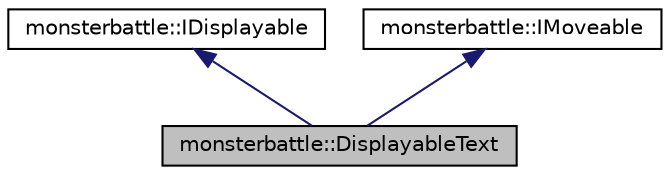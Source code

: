 digraph "monsterbattle::DisplayableText"
{
  edge [fontname="Helvetica",fontsize="10",labelfontname="Helvetica",labelfontsize="10"];
  node [fontname="Helvetica",fontsize="10",shape=record];
  Node3 [label="monsterbattle::DisplayableText",height=0.2,width=0.4,color="black", fillcolor="grey75", style="filled", fontcolor="black"];
  Node4 -> Node3 [dir="back",color="midnightblue",fontsize="10",style="solid"];
  Node4 [label="monsterbattle::IDisplayable",height=0.2,width=0.4,color="black", fillcolor="white", style="filled",URL="$structmonsterbattle_1_1IDisplayable.html"];
  Node5 -> Node3 [dir="back",color="midnightblue",fontsize="10",style="solid"];
  Node5 [label="monsterbattle::IMoveable",height=0.2,width=0.4,color="black", fillcolor="white", style="filled",URL="$structmonsterbattle_1_1IMoveable.html"];
}
